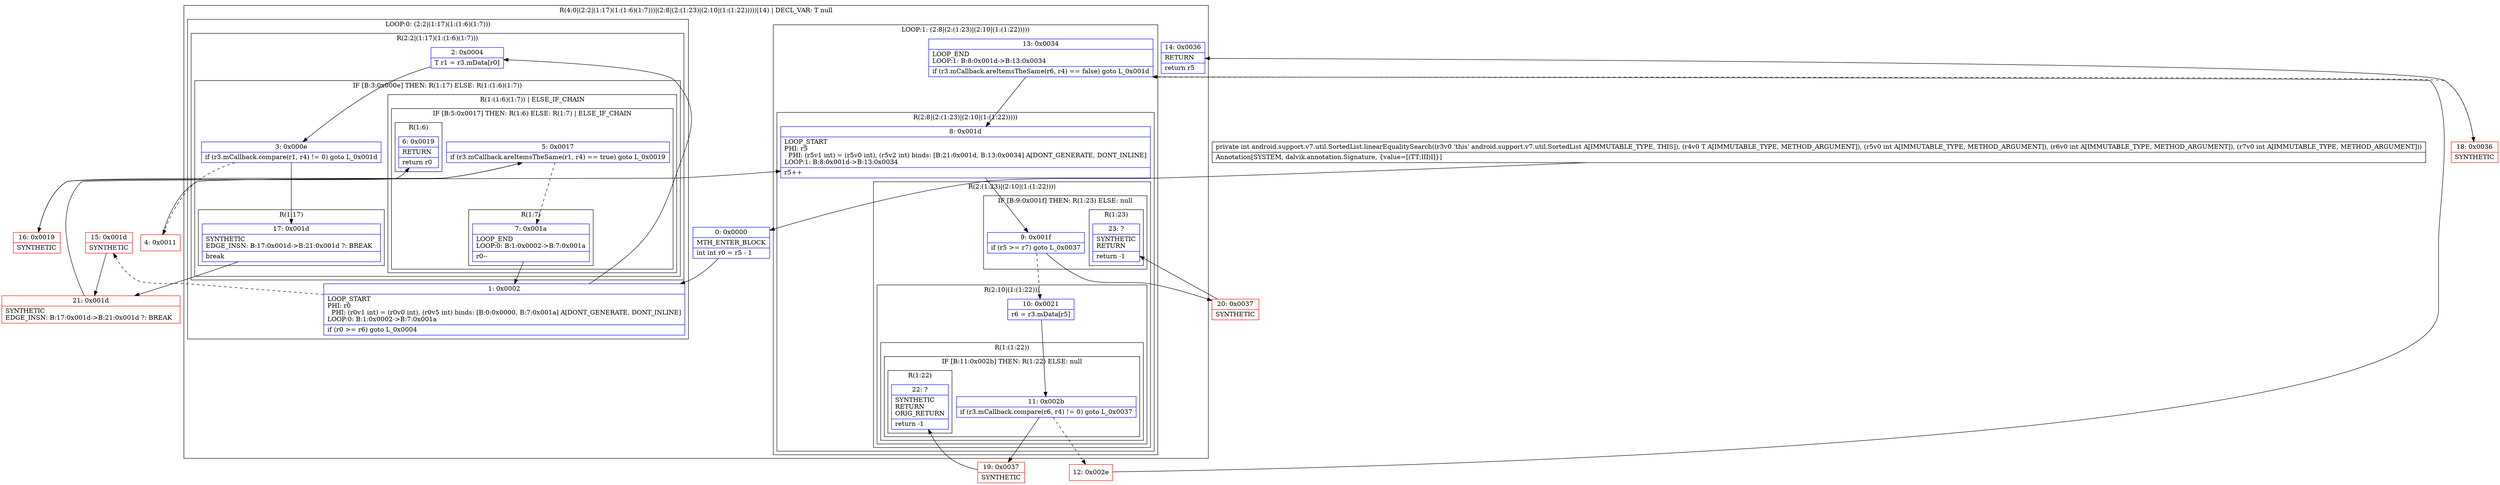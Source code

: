 digraph "CFG forandroid.support.v7.util.SortedList.linearEqualitySearch(Ljava\/lang\/Object;III)I" {
subgraph cluster_Region_333763687 {
label = "R(4:0|(2:2|(1:17)(1:(1:6)(1:7)))|(2:8|(2:(1:23)|(2:10|(1:(1:22)))))|14) | DECL_VAR: T null\l";
node [shape=record,color=blue];
Node_0 [shape=record,label="{0\:\ 0x0000|MTH_ENTER_BLOCK\l|int int r0 = r5 \- 1\l}"];
subgraph cluster_LoopRegion_792882457 {
label = "LOOP:0: (2:2|(1:17)(1:(1:6)(1:7)))";
node [shape=record,color=blue];
Node_1 [shape=record,label="{1\:\ 0x0002|LOOP_START\lPHI: r0 \l  PHI: (r0v1 int) = (r0v0 int), (r0v5 int) binds: [B:0:0x0000, B:7:0x001a] A[DONT_GENERATE, DONT_INLINE]\lLOOP:0: B:1:0x0002\-\>B:7:0x001a\l|if (r0 \>= r6) goto L_0x0004\l}"];
subgraph cluster_Region_638956367 {
label = "R(2:2|(1:17)(1:(1:6)(1:7)))";
node [shape=record,color=blue];
Node_2 [shape=record,label="{2\:\ 0x0004|T r1 = r3.mData[r0]\l}"];
subgraph cluster_IfRegion_1472292851 {
label = "IF [B:3:0x000e] THEN: R(1:17) ELSE: R(1:(1:6)(1:7))";
node [shape=record,color=blue];
Node_3 [shape=record,label="{3\:\ 0x000e|if (r3.mCallback.compare(r1, r4) != 0) goto L_0x001d\l}"];
subgraph cluster_Region_1138072531 {
label = "R(1:17)";
node [shape=record,color=blue];
Node_17 [shape=record,label="{17\:\ 0x001d|SYNTHETIC\lEDGE_INSN: B:17:0x001d\-\>B:21:0x001d ?: BREAK  \l|break\l}"];
}
subgraph cluster_Region_1168438889 {
label = "R(1:(1:6)(1:7)) | ELSE_IF_CHAIN\l";
node [shape=record,color=blue];
subgraph cluster_IfRegion_1618383498 {
label = "IF [B:5:0x0017] THEN: R(1:6) ELSE: R(1:7) | ELSE_IF_CHAIN\l";
node [shape=record,color=blue];
Node_5 [shape=record,label="{5\:\ 0x0017|if (r3.mCallback.areItemsTheSame(r1, r4) == true) goto L_0x0019\l}"];
subgraph cluster_Region_333913094 {
label = "R(1:6)";
node [shape=record,color=blue];
Node_6 [shape=record,label="{6\:\ 0x0019|RETURN\l|return r0\l}"];
}
subgraph cluster_Region_252373317 {
label = "R(1:7)";
node [shape=record,color=blue];
Node_7 [shape=record,label="{7\:\ 0x001a|LOOP_END\lLOOP:0: B:1:0x0002\-\>B:7:0x001a\l|r0\-\-\l}"];
}
}
}
}
}
}
subgraph cluster_LoopRegion_2003376445 {
label = "LOOP:1: (2:8|(2:(1:23)|(2:10|(1:(1:22)))))";
node [shape=record,color=blue];
Node_13 [shape=record,label="{13\:\ 0x0034|LOOP_END\lLOOP:1: B:8:0x001d\-\>B:13:0x0034\l|if (r3.mCallback.areItemsTheSame(r6, r4) == false) goto L_0x001d\l}"];
subgraph cluster_Region_2108164581 {
label = "R(2:8|(2:(1:23)|(2:10|(1:(1:22)))))";
node [shape=record,color=blue];
Node_8 [shape=record,label="{8\:\ 0x001d|LOOP_START\lPHI: r5 \l  PHI: (r5v1 int) = (r5v0 int), (r5v2 int) binds: [B:21:0x001d, B:13:0x0034] A[DONT_GENERATE, DONT_INLINE]\lLOOP:1: B:8:0x001d\-\>B:13:0x0034\l|r5++\l}"];
subgraph cluster_Region_968249387 {
label = "R(2:(1:23)|(2:10|(1:(1:22))))";
node [shape=record,color=blue];
subgraph cluster_IfRegion_1448234957 {
label = "IF [B:9:0x001f] THEN: R(1:23) ELSE: null";
node [shape=record,color=blue];
Node_9 [shape=record,label="{9\:\ 0x001f|if (r5 \>= r7) goto L_0x0037\l}"];
subgraph cluster_Region_875031760 {
label = "R(1:23)";
node [shape=record,color=blue];
Node_23 [shape=record,label="{23\:\ ?|SYNTHETIC\lRETURN\l|return \-1\l}"];
}
}
subgraph cluster_Region_1275039742 {
label = "R(2:10|(1:(1:22)))";
node [shape=record,color=blue];
Node_10 [shape=record,label="{10\:\ 0x0021|r6 = r3.mData[r5]\l}"];
subgraph cluster_Region_167586960 {
label = "R(1:(1:22))";
node [shape=record,color=blue];
subgraph cluster_IfRegion_2087539540 {
label = "IF [B:11:0x002b] THEN: R(1:22) ELSE: null";
node [shape=record,color=blue];
Node_11 [shape=record,label="{11\:\ 0x002b|if (r3.mCallback.compare(r6, r4) != 0) goto L_0x0037\l}"];
subgraph cluster_Region_46207628 {
label = "R(1:22)";
node [shape=record,color=blue];
Node_22 [shape=record,label="{22\:\ ?|SYNTHETIC\lRETURN\lORIG_RETURN\l|return \-1\l}"];
}
}
}
}
}
}
}
Node_14 [shape=record,label="{14\:\ 0x0036|RETURN\l|return r5\l}"];
}
Node_4 [shape=record,color=red,label="{4\:\ 0x0011}"];
Node_12 [shape=record,color=red,label="{12\:\ 0x002e}"];
Node_15 [shape=record,color=red,label="{15\:\ 0x001d|SYNTHETIC\l}"];
Node_16 [shape=record,color=red,label="{16\:\ 0x0019|SYNTHETIC\l}"];
Node_18 [shape=record,color=red,label="{18\:\ 0x0036|SYNTHETIC\l}"];
Node_19 [shape=record,color=red,label="{19\:\ 0x0037|SYNTHETIC\l}"];
Node_20 [shape=record,color=red,label="{20\:\ 0x0037|SYNTHETIC\l}"];
Node_21 [shape=record,color=red,label="{21\:\ 0x001d|SYNTHETIC\lEDGE_INSN: B:17:0x001d\-\>B:21:0x001d ?: BREAK  \l}"];
MethodNode[shape=record,label="{private int android.support.v7.util.SortedList.linearEqualitySearch((r3v0 'this' android.support.v7.util.SortedList A[IMMUTABLE_TYPE, THIS]), (r4v0 T A[IMMUTABLE_TYPE, METHOD_ARGUMENT]), (r5v0 int A[IMMUTABLE_TYPE, METHOD_ARGUMENT]), (r6v0 int A[IMMUTABLE_TYPE, METHOD_ARGUMENT]), (r7v0 int A[IMMUTABLE_TYPE, METHOD_ARGUMENT]))  | Annotation[SYSTEM, dalvik.annotation.Signature, \{value=[(TT;III)I]\}]\l}"];
MethodNode -> Node_0;
Node_0 -> Node_1;
Node_1 -> Node_2;
Node_1 -> Node_15[style=dashed];
Node_2 -> Node_3;
Node_3 -> Node_4[style=dashed];
Node_3 -> Node_17;
Node_17 -> Node_21;
Node_5 -> Node_7[style=dashed];
Node_5 -> Node_16;
Node_7 -> Node_1;
Node_13 -> Node_8;
Node_13 -> Node_18[style=dashed];
Node_8 -> Node_9;
Node_9 -> Node_10[style=dashed];
Node_9 -> Node_20;
Node_10 -> Node_11;
Node_11 -> Node_12[style=dashed];
Node_11 -> Node_19;
Node_4 -> Node_5;
Node_12 -> Node_13;
Node_15 -> Node_21;
Node_16 -> Node_6;
Node_18 -> Node_14;
Node_19 -> Node_22;
Node_20 -> Node_23;
Node_21 -> Node_8;
}

